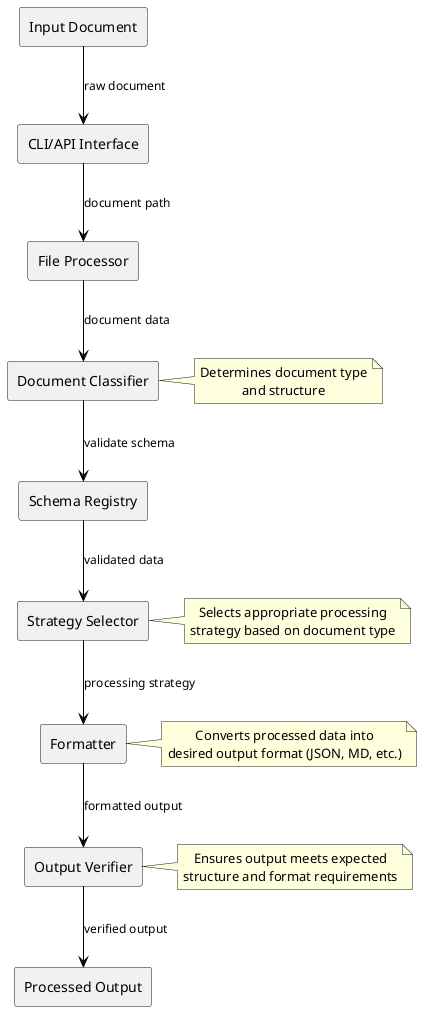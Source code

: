 ' Configure PlantUML server
!define PLANTUML_SERVER_URL https://www.plantuml.com/plantuml

@startuml Complete_Pipeline_Flow
!include <archimate/Archimate>

' Define main components
rectangle "Input Document" as Input
rectangle "CLI/API Interface" as Interface
rectangle "File Processor" as FileProcessor
rectangle "Document Classifier" as Classifier
rectangle "Schema Registry" as SchemaRegistry
rectangle "Strategy Selector" as StrategySelector
rectangle "Formatter" as Formatter
rectangle "Output Verifier" as Verifier
rectangle "Processed Output" as Output

' Define data flow
Input --> Interface : "raw document"
Interface --> FileProcessor : "document path"
FileProcessor --> Classifier : "document data"
Classifier --> SchemaRegistry : "validate schema"
SchemaRegistry --> StrategySelector : "validated data"
StrategySelector --> Formatter : "processing strategy"
Formatter --> Verifier : "formatted output"
Verifier --> Output : "verified output"

' Add notes
note right of Classifier
  Determines document type 
  and structure
end note

note right of StrategySelector
  Selects appropriate processing 
  strategy based on document type
end note

note right of Formatter
  Converts processed data into 
  desired output format (JSON, MD, etc.)
end note

note right of Verifier
  Ensures output meets expected 
  structure and format requirements
end note

@enduml